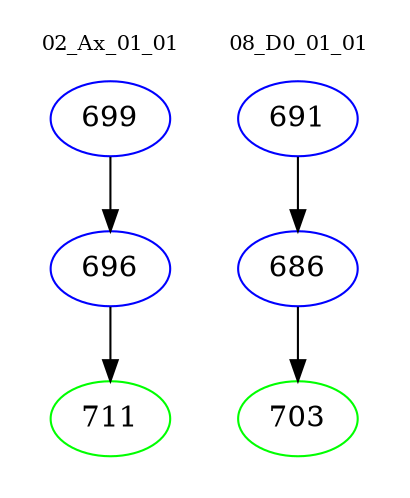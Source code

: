 digraph{
subgraph cluster_0 {
color = white
label = "02_Ax_01_01";
fontsize=10;
T0_699 [label="699", color="blue"]
T0_699 -> T0_696 [color="black"]
T0_696 [label="696", color="blue"]
T0_696 -> T0_711 [color="black"]
T0_711 [label="711", color="green"]
}
subgraph cluster_1 {
color = white
label = "08_D0_01_01";
fontsize=10;
T1_691 [label="691", color="blue"]
T1_691 -> T1_686 [color="black"]
T1_686 [label="686", color="blue"]
T1_686 -> T1_703 [color="black"]
T1_703 [label="703", color="green"]
}
}
